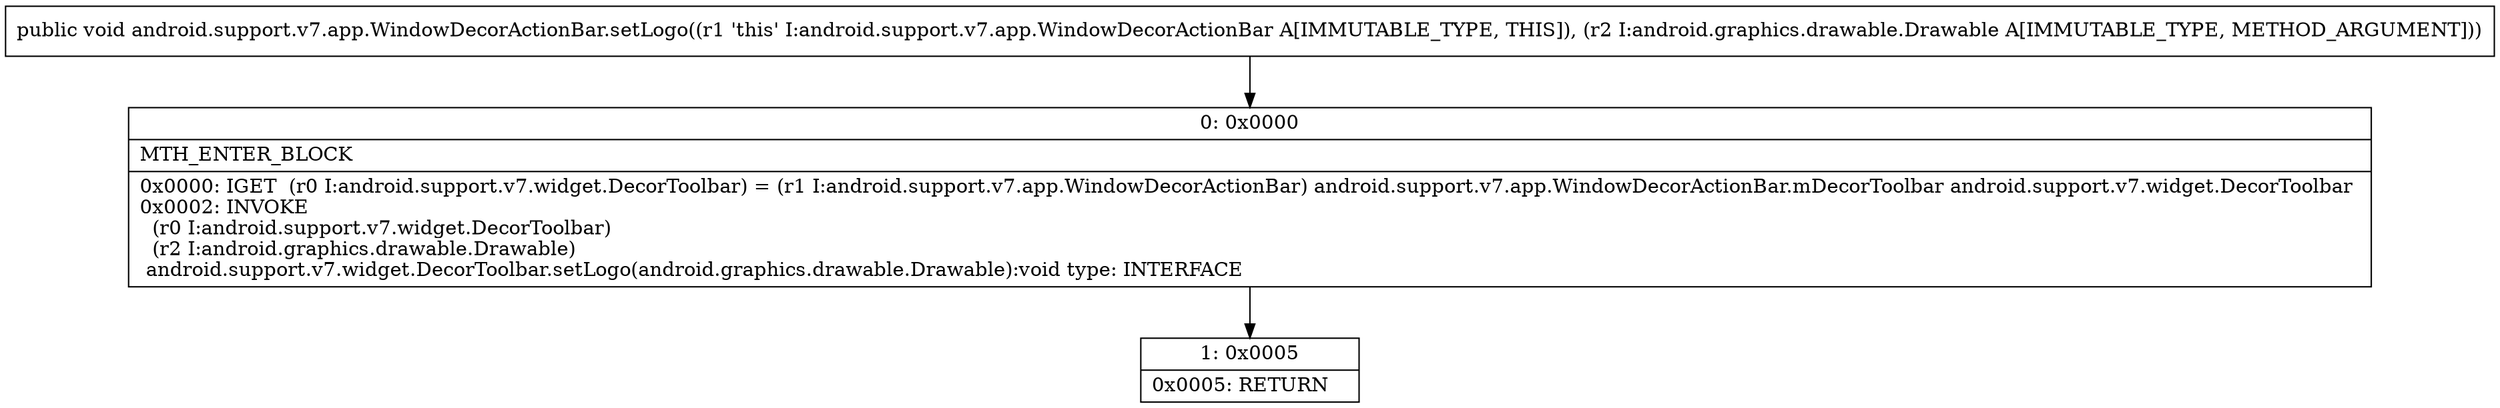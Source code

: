 digraph "CFG forandroid.support.v7.app.WindowDecorActionBar.setLogo(Landroid\/graphics\/drawable\/Drawable;)V" {
Node_0 [shape=record,label="{0\:\ 0x0000|MTH_ENTER_BLOCK\l|0x0000: IGET  (r0 I:android.support.v7.widget.DecorToolbar) = (r1 I:android.support.v7.app.WindowDecorActionBar) android.support.v7.app.WindowDecorActionBar.mDecorToolbar android.support.v7.widget.DecorToolbar \l0x0002: INVOKE  \l  (r0 I:android.support.v7.widget.DecorToolbar)\l  (r2 I:android.graphics.drawable.Drawable)\l android.support.v7.widget.DecorToolbar.setLogo(android.graphics.drawable.Drawable):void type: INTERFACE \l}"];
Node_1 [shape=record,label="{1\:\ 0x0005|0x0005: RETURN   \l}"];
MethodNode[shape=record,label="{public void android.support.v7.app.WindowDecorActionBar.setLogo((r1 'this' I:android.support.v7.app.WindowDecorActionBar A[IMMUTABLE_TYPE, THIS]), (r2 I:android.graphics.drawable.Drawable A[IMMUTABLE_TYPE, METHOD_ARGUMENT])) }"];
MethodNode -> Node_0;
Node_0 -> Node_1;
}

